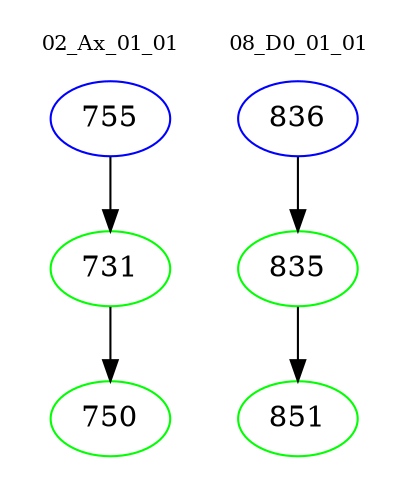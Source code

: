digraph{
subgraph cluster_0 {
color = white
label = "02_Ax_01_01";
fontsize=10;
T0_755 [label="755", color="blue"]
T0_755 -> T0_731 [color="black"]
T0_731 [label="731", color="green"]
T0_731 -> T0_750 [color="black"]
T0_750 [label="750", color="green"]
}
subgraph cluster_1 {
color = white
label = "08_D0_01_01";
fontsize=10;
T1_836 [label="836", color="blue"]
T1_836 -> T1_835 [color="black"]
T1_835 [label="835", color="green"]
T1_835 -> T1_851 [color="black"]
T1_851 [label="851", color="green"]
}
}
